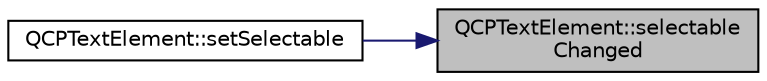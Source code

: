 digraph "QCPTextElement::selectableChanged"
{
 // LATEX_PDF_SIZE
  edge [fontname="Helvetica",fontsize="10",labelfontname="Helvetica",labelfontsize="10"];
  node [fontname="Helvetica",fontsize="10",shape=record];
  rankdir="RL";
  Node1 [label="QCPTextElement::selectable\lChanged",height=0.2,width=0.4,color="black", fillcolor="grey75", style="filled", fontcolor="black",tooltip=" "];
  Node1 -> Node2 [dir="back",color="midnightblue",fontsize="10",style="solid",fontname="Helvetica"];
  Node2 [label="QCPTextElement::setSelectable",height=0.2,width=0.4,color="black", fillcolor="white", style="filled",URL="$classQCPTextElement.html#a3c5f9b1897a036b16495ed3fb8371c55",tooltip=" "];
}
